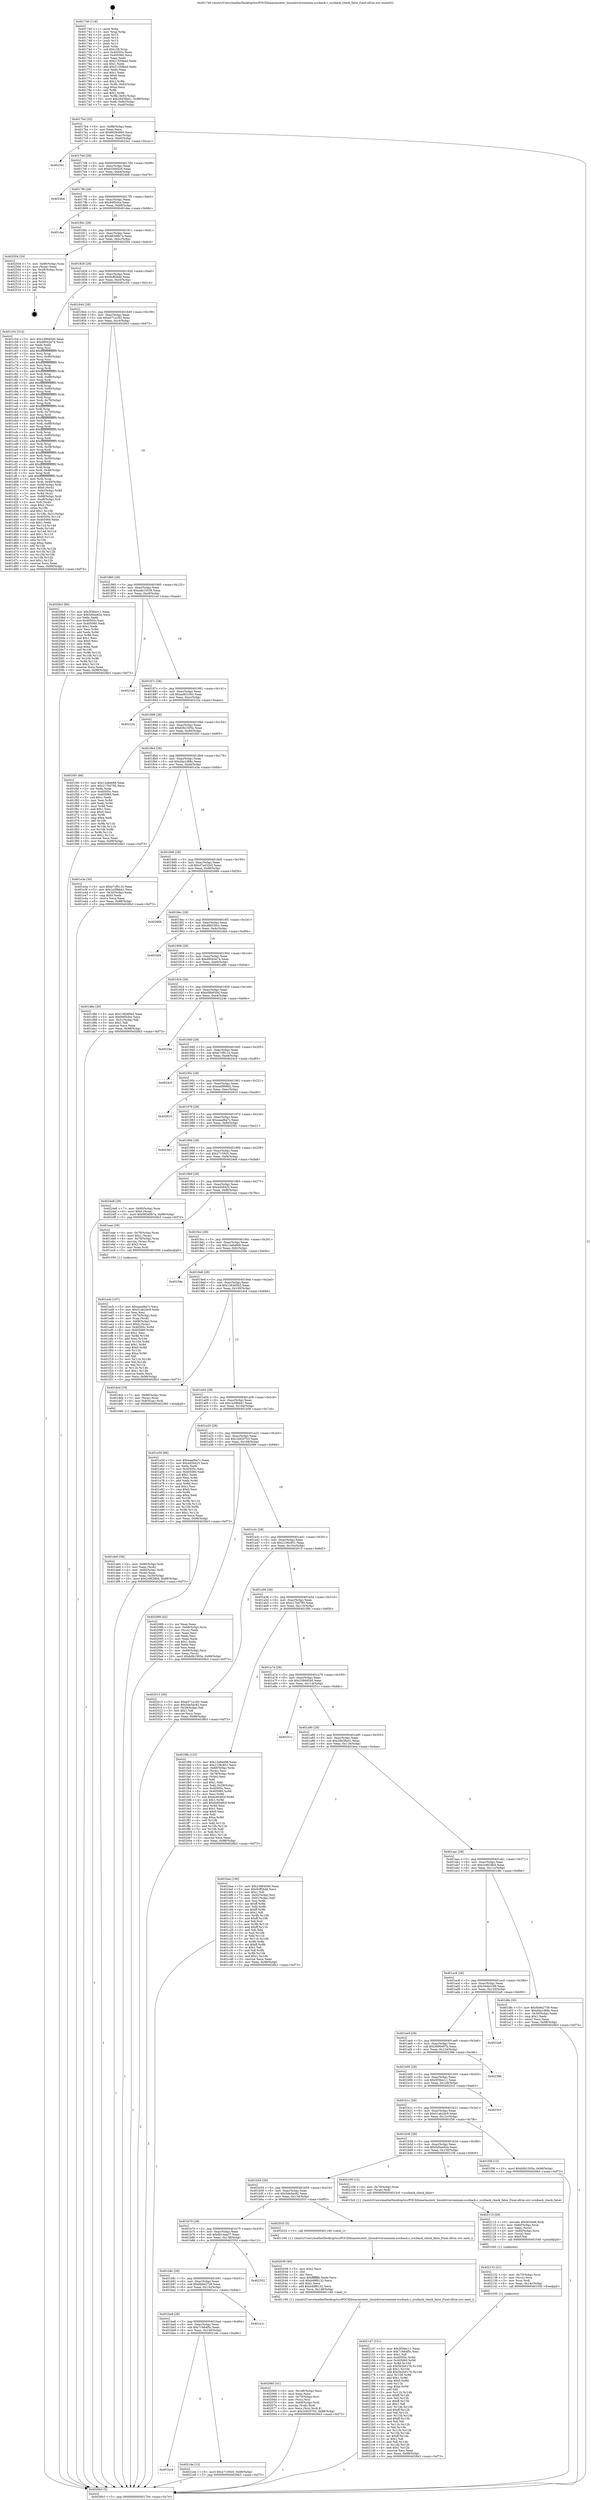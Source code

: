 digraph "0x401740" {
  label = "0x401740 (/mnt/c/Users/mathe/Desktop/tcc/POCII/binaries/extr_linuxdriversxenxen-scsiback.c_scsiback_check_false_Final-ollvm.out::main(0))"
  labelloc = "t"
  node[shape=record]

  Entry [label="",width=0.3,height=0.3,shape=circle,fillcolor=black,style=filled]
  "0x4017b4" [label="{
     0x4017b4 [32]\l
     | [instrs]\l
     &nbsp;&nbsp;0x4017b4 \<+6\>: mov -0x98(%rbp),%eax\l
     &nbsp;&nbsp;0x4017ba \<+2\>: mov %eax,%ecx\l
     &nbsp;&nbsp;0x4017bc \<+6\>: sub $0x86264893,%ecx\l
     &nbsp;&nbsp;0x4017c2 \<+6\>: mov %eax,-0xac(%rbp)\l
     &nbsp;&nbsp;0x4017c8 \<+6\>: mov %ecx,-0xb0(%rbp)\l
     &nbsp;&nbsp;0x4017ce \<+6\>: je 00000000004023e1 \<main+0xca1\>\l
  }"]
  "0x4023e1" [label="{
     0x4023e1\l
  }", style=dashed]
  "0x4017d4" [label="{
     0x4017d4 [28]\l
     | [instrs]\l
     &nbsp;&nbsp;0x4017d4 \<+5\>: jmp 00000000004017d9 \<main+0x99\>\l
     &nbsp;&nbsp;0x4017d9 \<+6\>: mov -0xac(%rbp),%eax\l
     &nbsp;&nbsp;0x4017df \<+5\>: sub $0x91b0d2c6,%eax\l
     &nbsp;&nbsp;0x4017e4 \<+6\>: mov %eax,-0xb4(%rbp)\l
     &nbsp;&nbsp;0x4017ea \<+6\>: je 00000000004024b6 \<main+0xd76\>\l
  }"]
  Exit [label="",width=0.3,height=0.3,shape=circle,fillcolor=black,style=filled,peripheries=2]
  "0x4024b6" [label="{
     0x4024b6\l
  }", style=dashed]
  "0x4017f0" [label="{
     0x4017f0 [28]\l
     | [instrs]\l
     &nbsp;&nbsp;0x4017f0 \<+5\>: jmp 00000000004017f5 \<main+0xb5\>\l
     &nbsp;&nbsp;0x4017f5 \<+6\>: mov -0xac(%rbp),%eax\l
     &nbsp;&nbsp;0x4017fb \<+5\>: sub $0x94f5cfce,%eax\l
     &nbsp;&nbsp;0x401800 \<+6\>: mov %eax,-0xb8(%rbp)\l
     &nbsp;&nbsp;0x401806 \<+6\>: je 0000000000401dac \<main+0x66c\>\l
  }"]
  "0x401bc4" [label="{
     0x401bc4\l
  }", style=dashed]
  "0x401dac" [label="{
     0x401dac\l
  }", style=dashed]
  "0x40180c" [label="{
     0x40180c [28]\l
     | [instrs]\l
     &nbsp;&nbsp;0x40180c \<+5\>: jmp 0000000000401811 \<main+0xd1\>\l
     &nbsp;&nbsp;0x401811 \<+6\>: mov -0xac(%rbp),%eax\l
     &nbsp;&nbsp;0x401817 \<+5\>: sub $0x983d9b7a,%eax\l
     &nbsp;&nbsp;0x40181c \<+6\>: mov %eax,-0xbc(%rbp)\l
     &nbsp;&nbsp;0x401822 \<+6\>: je 0000000000402504 \<main+0xdc4\>\l
  }"]
  "0x4021de" [label="{
     0x4021de [15]\l
     | [instrs]\l
     &nbsp;&nbsp;0x4021de \<+10\>: movl $0x2715920,-0x98(%rbp)\l
     &nbsp;&nbsp;0x4021e8 \<+5\>: jmp 00000000004026b3 \<main+0xf73\>\l
  }"]
  "0x402504" [label="{
     0x402504 [24]\l
     | [instrs]\l
     &nbsp;&nbsp;0x402504 \<+7\>: mov -0x90(%rbp),%rax\l
     &nbsp;&nbsp;0x40250b \<+2\>: mov (%rax),%eax\l
     &nbsp;&nbsp;0x40250d \<+4\>: lea -0x28(%rbp),%rsp\l
     &nbsp;&nbsp;0x402511 \<+1\>: pop %rbx\l
     &nbsp;&nbsp;0x402512 \<+2\>: pop %r12\l
     &nbsp;&nbsp;0x402514 \<+2\>: pop %r13\l
     &nbsp;&nbsp;0x402516 \<+2\>: pop %r14\l
     &nbsp;&nbsp;0x402518 \<+2\>: pop %r15\l
     &nbsp;&nbsp;0x40251a \<+1\>: pop %rbp\l
     &nbsp;&nbsp;0x40251b \<+1\>: ret\l
  }"]
  "0x401828" [label="{
     0x401828 [28]\l
     | [instrs]\l
     &nbsp;&nbsp;0x401828 \<+5\>: jmp 000000000040182d \<main+0xed\>\l
     &nbsp;&nbsp;0x40182d \<+6\>: mov -0xac(%rbp),%eax\l
     &nbsp;&nbsp;0x401833 \<+5\>: sub $0x9cff26dd,%eax\l
     &nbsp;&nbsp;0x401838 \<+6\>: mov %eax,-0xc0(%rbp)\l
     &nbsp;&nbsp;0x40183e \<+6\>: je 0000000000401c54 \<main+0x514\>\l
  }"]
  "0x401ba8" [label="{
     0x401ba8 [28]\l
     | [instrs]\l
     &nbsp;&nbsp;0x401ba8 \<+5\>: jmp 0000000000401bad \<main+0x46d\>\l
     &nbsp;&nbsp;0x401bad \<+6\>: mov -0xac(%rbp),%eax\l
     &nbsp;&nbsp;0x401bb3 \<+5\>: sub $0x71664f5c,%eax\l
     &nbsp;&nbsp;0x401bb8 \<+6\>: mov %eax,-0x140(%rbp)\l
     &nbsp;&nbsp;0x401bbe \<+6\>: je 00000000004021de \<main+0xa9e\>\l
  }"]
  "0x401c54" [label="{
     0x401c54 [314]\l
     | [instrs]\l
     &nbsp;&nbsp;0x401c54 \<+5\>: mov $0x23904540,%eax\l
     &nbsp;&nbsp;0x401c59 \<+5\>: mov $0xd9042e74,%ecx\l
     &nbsp;&nbsp;0x401c5e \<+2\>: xor %edx,%edx\l
     &nbsp;&nbsp;0x401c60 \<+3\>: mov %rsp,%rsi\l
     &nbsp;&nbsp;0x401c63 \<+4\>: add $0xfffffffffffffff0,%rsi\l
     &nbsp;&nbsp;0x401c67 \<+3\>: mov %rsi,%rsp\l
     &nbsp;&nbsp;0x401c6a \<+7\>: mov %rsi,-0x90(%rbp)\l
     &nbsp;&nbsp;0x401c71 \<+3\>: mov %rsp,%rsi\l
     &nbsp;&nbsp;0x401c74 \<+4\>: add $0xfffffffffffffff0,%rsi\l
     &nbsp;&nbsp;0x401c78 \<+3\>: mov %rsi,%rsp\l
     &nbsp;&nbsp;0x401c7b \<+3\>: mov %rsp,%rdi\l
     &nbsp;&nbsp;0x401c7e \<+4\>: add $0xfffffffffffffff0,%rdi\l
     &nbsp;&nbsp;0x401c82 \<+3\>: mov %rdi,%rsp\l
     &nbsp;&nbsp;0x401c85 \<+7\>: mov %rdi,-0x88(%rbp)\l
     &nbsp;&nbsp;0x401c8c \<+3\>: mov %rsp,%rdi\l
     &nbsp;&nbsp;0x401c8f \<+4\>: add $0xfffffffffffffff0,%rdi\l
     &nbsp;&nbsp;0x401c93 \<+3\>: mov %rdi,%rsp\l
     &nbsp;&nbsp;0x401c96 \<+4\>: mov %rdi,-0x80(%rbp)\l
     &nbsp;&nbsp;0x401c9a \<+3\>: mov %rsp,%rdi\l
     &nbsp;&nbsp;0x401c9d \<+4\>: add $0xfffffffffffffff0,%rdi\l
     &nbsp;&nbsp;0x401ca1 \<+3\>: mov %rdi,%rsp\l
     &nbsp;&nbsp;0x401ca4 \<+4\>: mov %rdi,-0x78(%rbp)\l
     &nbsp;&nbsp;0x401ca8 \<+3\>: mov %rsp,%rdi\l
     &nbsp;&nbsp;0x401cab \<+4\>: add $0xfffffffffffffff0,%rdi\l
     &nbsp;&nbsp;0x401caf \<+3\>: mov %rdi,%rsp\l
     &nbsp;&nbsp;0x401cb2 \<+4\>: mov %rdi,-0x70(%rbp)\l
     &nbsp;&nbsp;0x401cb6 \<+3\>: mov %rsp,%rdi\l
     &nbsp;&nbsp;0x401cb9 \<+4\>: add $0xfffffffffffffff0,%rdi\l
     &nbsp;&nbsp;0x401cbd \<+3\>: mov %rdi,%rsp\l
     &nbsp;&nbsp;0x401cc0 \<+4\>: mov %rdi,-0x68(%rbp)\l
     &nbsp;&nbsp;0x401cc4 \<+3\>: mov %rsp,%rdi\l
     &nbsp;&nbsp;0x401cc7 \<+4\>: add $0xfffffffffffffff0,%rdi\l
     &nbsp;&nbsp;0x401ccb \<+3\>: mov %rdi,%rsp\l
     &nbsp;&nbsp;0x401cce \<+4\>: mov %rdi,-0x60(%rbp)\l
     &nbsp;&nbsp;0x401cd2 \<+3\>: mov %rsp,%rdi\l
     &nbsp;&nbsp;0x401cd5 \<+4\>: add $0xfffffffffffffff0,%rdi\l
     &nbsp;&nbsp;0x401cd9 \<+3\>: mov %rdi,%rsp\l
     &nbsp;&nbsp;0x401cdc \<+4\>: mov %rdi,-0x58(%rbp)\l
     &nbsp;&nbsp;0x401ce0 \<+3\>: mov %rsp,%rdi\l
     &nbsp;&nbsp;0x401ce3 \<+4\>: add $0xfffffffffffffff0,%rdi\l
     &nbsp;&nbsp;0x401ce7 \<+3\>: mov %rdi,%rsp\l
     &nbsp;&nbsp;0x401cea \<+4\>: mov %rdi,-0x50(%rbp)\l
     &nbsp;&nbsp;0x401cee \<+3\>: mov %rsp,%rdi\l
     &nbsp;&nbsp;0x401cf1 \<+4\>: add $0xfffffffffffffff0,%rdi\l
     &nbsp;&nbsp;0x401cf5 \<+3\>: mov %rdi,%rsp\l
     &nbsp;&nbsp;0x401cf8 \<+4\>: mov %rdi,-0x48(%rbp)\l
     &nbsp;&nbsp;0x401cfc \<+3\>: mov %rsp,%rdi\l
     &nbsp;&nbsp;0x401cff \<+4\>: add $0xfffffffffffffff0,%rdi\l
     &nbsp;&nbsp;0x401d03 \<+3\>: mov %rdi,%rsp\l
     &nbsp;&nbsp;0x401d06 \<+4\>: mov %rdi,-0x40(%rbp)\l
     &nbsp;&nbsp;0x401d0a \<+7\>: mov -0x90(%rbp),%rdi\l
     &nbsp;&nbsp;0x401d11 \<+6\>: movl $0x0,(%rdi)\l
     &nbsp;&nbsp;0x401d17 \<+7\>: mov -0x9c(%rbp),%r8d\l
     &nbsp;&nbsp;0x401d1e \<+3\>: mov %r8d,(%rsi)\l
     &nbsp;&nbsp;0x401d21 \<+7\>: mov -0x88(%rbp),%rdi\l
     &nbsp;&nbsp;0x401d28 \<+7\>: mov -0xa8(%rbp),%r9\l
     &nbsp;&nbsp;0x401d2f \<+3\>: mov %r9,(%rdi)\l
     &nbsp;&nbsp;0x401d32 \<+3\>: cmpl $0x2,(%rsi)\l
     &nbsp;&nbsp;0x401d35 \<+4\>: setne %r10b\l
     &nbsp;&nbsp;0x401d39 \<+4\>: and $0x1,%r10b\l
     &nbsp;&nbsp;0x401d3d \<+4\>: mov %r10b,-0x31(%rbp)\l
     &nbsp;&nbsp;0x401d41 \<+8\>: mov 0x40505c,%r11d\l
     &nbsp;&nbsp;0x401d49 \<+7\>: mov 0x405060,%ebx\l
     &nbsp;&nbsp;0x401d50 \<+3\>: sub $0x1,%edx\l
     &nbsp;&nbsp;0x401d53 \<+3\>: mov %r11d,%r14d\l
     &nbsp;&nbsp;0x401d56 \<+3\>: add %edx,%r14d\l
     &nbsp;&nbsp;0x401d59 \<+4\>: imul %r14d,%r11d\l
     &nbsp;&nbsp;0x401d5d \<+4\>: and $0x1,%r11d\l
     &nbsp;&nbsp;0x401d61 \<+4\>: cmp $0x0,%r11d\l
     &nbsp;&nbsp;0x401d65 \<+4\>: sete %r10b\l
     &nbsp;&nbsp;0x401d69 \<+3\>: cmp $0xa,%ebx\l
     &nbsp;&nbsp;0x401d6c \<+4\>: setl %r15b\l
     &nbsp;&nbsp;0x401d70 \<+3\>: mov %r10b,%r12b\l
     &nbsp;&nbsp;0x401d73 \<+3\>: and %r15b,%r12b\l
     &nbsp;&nbsp;0x401d76 \<+3\>: xor %r15b,%r10b\l
     &nbsp;&nbsp;0x401d79 \<+3\>: or %r10b,%r12b\l
     &nbsp;&nbsp;0x401d7c \<+4\>: test $0x1,%r12b\l
     &nbsp;&nbsp;0x401d80 \<+3\>: cmovne %ecx,%eax\l
     &nbsp;&nbsp;0x401d83 \<+6\>: mov %eax,-0x98(%rbp)\l
     &nbsp;&nbsp;0x401d89 \<+5\>: jmp 00000000004026b3 \<main+0xf73\>\l
  }"]
  "0x401844" [label="{
     0x401844 [28]\l
     | [instrs]\l
     &nbsp;&nbsp;0x401844 \<+5\>: jmp 0000000000401849 \<main+0x109\>\l
     &nbsp;&nbsp;0x401849 \<+6\>: mov -0xac(%rbp),%eax\l
     &nbsp;&nbsp;0x40184f \<+5\>: sub $0xa571a183,%eax\l
     &nbsp;&nbsp;0x401854 \<+6\>: mov %eax,-0xc4(%rbp)\l
     &nbsp;&nbsp;0x40185a \<+6\>: je 00000000004020b3 \<main+0x973\>\l
  }"]
  "0x401e1c" [label="{
     0x401e1c\l
  }", style=dashed]
  "0x4020b3" [label="{
     0x4020b3 [86]\l
     | [instrs]\l
     &nbsp;&nbsp;0x4020b3 \<+5\>: mov $0x3f36ec11,%eax\l
     &nbsp;&nbsp;0x4020b8 \<+5\>: mov $0x5d5ee62e,%ecx\l
     &nbsp;&nbsp;0x4020bd \<+2\>: xor %edx,%edx\l
     &nbsp;&nbsp;0x4020bf \<+7\>: mov 0x40505c,%esi\l
     &nbsp;&nbsp;0x4020c6 \<+7\>: mov 0x405060,%edi\l
     &nbsp;&nbsp;0x4020cd \<+3\>: sub $0x1,%edx\l
     &nbsp;&nbsp;0x4020d0 \<+3\>: mov %esi,%r8d\l
     &nbsp;&nbsp;0x4020d3 \<+3\>: add %edx,%r8d\l
     &nbsp;&nbsp;0x4020d6 \<+4\>: imul %r8d,%esi\l
     &nbsp;&nbsp;0x4020da \<+3\>: and $0x1,%esi\l
     &nbsp;&nbsp;0x4020dd \<+3\>: cmp $0x0,%esi\l
     &nbsp;&nbsp;0x4020e0 \<+4\>: sete %r9b\l
     &nbsp;&nbsp;0x4020e4 \<+3\>: cmp $0xa,%edi\l
     &nbsp;&nbsp;0x4020e7 \<+4\>: setl %r10b\l
     &nbsp;&nbsp;0x4020eb \<+3\>: mov %r9b,%r11b\l
     &nbsp;&nbsp;0x4020ee \<+3\>: and %r10b,%r11b\l
     &nbsp;&nbsp;0x4020f1 \<+3\>: xor %r10b,%r9b\l
     &nbsp;&nbsp;0x4020f4 \<+3\>: or %r9b,%r11b\l
     &nbsp;&nbsp;0x4020f7 \<+4\>: test $0x1,%r11b\l
     &nbsp;&nbsp;0x4020fb \<+3\>: cmovne %ecx,%eax\l
     &nbsp;&nbsp;0x4020fe \<+6\>: mov %eax,-0x98(%rbp)\l
     &nbsp;&nbsp;0x402104 \<+5\>: jmp 00000000004026b3 \<main+0xf73\>\l
  }"]
  "0x401860" [label="{
     0x401860 [28]\l
     | [instrs]\l
     &nbsp;&nbsp;0x401860 \<+5\>: jmp 0000000000401865 \<main+0x125\>\l
     &nbsp;&nbsp;0x401865 \<+6\>: mov -0xac(%rbp),%eax\l
     &nbsp;&nbsp;0x40186b \<+5\>: sub $0xade15539,%eax\l
     &nbsp;&nbsp;0x401870 \<+6\>: mov %eax,-0xc8(%rbp)\l
     &nbsp;&nbsp;0x401876 \<+6\>: je 00000000004021ed \<main+0xaad\>\l
  }"]
  "0x401b8c" [label="{
     0x401b8c [28]\l
     | [instrs]\l
     &nbsp;&nbsp;0x401b8c \<+5\>: jmp 0000000000401b91 \<main+0x451\>\l
     &nbsp;&nbsp;0x401b91 \<+6\>: mov -0xac(%rbp),%eax\l
     &nbsp;&nbsp;0x401b97 \<+5\>: sub $0x6b9e2739,%eax\l
     &nbsp;&nbsp;0x401b9c \<+6\>: mov %eax,-0x13c(%rbp)\l
     &nbsp;&nbsp;0x401ba2 \<+6\>: je 0000000000401e1c \<main+0x6dc\>\l
  }"]
  "0x4021ed" [label="{
     0x4021ed\l
  }", style=dashed]
  "0x40187c" [label="{
     0x40187c [28]\l
     | [instrs]\l
     &nbsp;&nbsp;0x40187c \<+5\>: jmp 0000000000401881 \<main+0x141\>\l
     &nbsp;&nbsp;0x401881 \<+6\>: mov -0xac(%rbp),%eax\l
     &nbsp;&nbsp;0x401887 \<+5\>: sub $0xae85100c,%eax\l
     &nbsp;&nbsp;0x40188c \<+6\>: mov %eax,-0xcc(%rbp)\l
     &nbsp;&nbsp;0x401892 \<+6\>: je 000000000040222a \<main+0xaea\>\l
  }"]
  "0x402352" [label="{
     0x402352\l
  }", style=dashed]
  "0x40222a" [label="{
     0x40222a\l
  }", style=dashed]
  "0x401898" [label="{
     0x401898 [28]\l
     | [instrs]\l
     &nbsp;&nbsp;0x401898 \<+5\>: jmp 000000000040189d \<main+0x15d\>\l
     &nbsp;&nbsp;0x40189d \<+6\>: mov -0xac(%rbp),%eax\l
     &nbsp;&nbsp;0x4018a3 \<+5\>: sub $0xb0b1505e,%eax\l
     &nbsp;&nbsp;0x4018a8 \<+6\>: mov %eax,-0xd0(%rbp)\l
     &nbsp;&nbsp;0x4018ae \<+6\>: je 0000000000401f45 \<main+0x805\>\l
  }"]
  "0x402147" [label="{
     0x402147 [151]\l
     | [instrs]\l
     &nbsp;&nbsp;0x402147 \<+5\>: mov $0x3f36ec11,%eax\l
     &nbsp;&nbsp;0x40214c \<+5\>: mov $0x71664f5c,%esi\l
     &nbsp;&nbsp;0x402151 \<+2\>: mov $0x1,%dl\l
     &nbsp;&nbsp;0x402153 \<+8\>: mov 0x40505c,%r8d\l
     &nbsp;&nbsp;0x40215b \<+8\>: mov 0x405060,%r9d\l
     &nbsp;&nbsp;0x402163 \<+3\>: mov %r8d,%r10d\l
     &nbsp;&nbsp;0x402166 \<+7\>: sub $0x5b2b0176,%r10d\l
     &nbsp;&nbsp;0x40216d \<+4\>: sub $0x1,%r10d\l
     &nbsp;&nbsp;0x402171 \<+7\>: add $0x5b2b0176,%r10d\l
     &nbsp;&nbsp;0x402178 \<+4\>: imul %r10d,%r8d\l
     &nbsp;&nbsp;0x40217c \<+4\>: and $0x1,%r8d\l
     &nbsp;&nbsp;0x402180 \<+4\>: cmp $0x0,%r8d\l
     &nbsp;&nbsp;0x402184 \<+4\>: sete %r11b\l
     &nbsp;&nbsp;0x402188 \<+4\>: cmp $0xa,%r9d\l
     &nbsp;&nbsp;0x40218c \<+3\>: setl %bl\l
     &nbsp;&nbsp;0x40218f \<+3\>: mov %r11b,%r14b\l
     &nbsp;&nbsp;0x402192 \<+4\>: xor $0xff,%r14b\l
     &nbsp;&nbsp;0x402196 \<+3\>: mov %bl,%r15b\l
     &nbsp;&nbsp;0x402199 \<+4\>: xor $0xff,%r15b\l
     &nbsp;&nbsp;0x40219d \<+3\>: xor $0x1,%dl\l
     &nbsp;&nbsp;0x4021a0 \<+3\>: mov %r14b,%r12b\l
     &nbsp;&nbsp;0x4021a3 \<+4\>: and $0xff,%r12b\l
     &nbsp;&nbsp;0x4021a7 \<+3\>: and %dl,%r11b\l
     &nbsp;&nbsp;0x4021aa \<+3\>: mov %r15b,%r13b\l
     &nbsp;&nbsp;0x4021ad \<+4\>: and $0xff,%r13b\l
     &nbsp;&nbsp;0x4021b1 \<+2\>: and %dl,%bl\l
     &nbsp;&nbsp;0x4021b3 \<+3\>: or %r11b,%r12b\l
     &nbsp;&nbsp;0x4021b6 \<+3\>: or %bl,%r13b\l
     &nbsp;&nbsp;0x4021b9 \<+3\>: xor %r13b,%r12b\l
     &nbsp;&nbsp;0x4021bc \<+3\>: or %r15b,%r14b\l
     &nbsp;&nbsp;0x4021bf \<+4\>: xor $0xff,%r14b\l
     &nbsp;&nbsp;0x4021c3 \<+3\>: or $0x1,%dl\l
     &nbsp;&nbsp;0x4021c6 \<+3\>: and %dl,%r14b\l
     &nbsp;&nbsp;0x4021c9 \<+3\>: or %r14b,%r12b\l
     &nbsp;&nbsp;0x4021cc \<+4\>: test $0x1,%r12b\l
     &nbsp;&nbsp;0x4021d0 \<+3\>: cmovne %esi,%eax\l
     &nbsp;&nbsp;0x4021d3 \<+6\>: mov %eax,-0x98(%rbp)\l
     &nbsp;&nbsp;0x4021d9 \<+5\>: jmp 00000000004026b3 \<main+0xf73\>\l
  }"]
  "0x401f45" [label="{
     0x401f45 [86]\l
     | [instrs]\l
     &nbsp;&nbsp;0x401f45 \<+5\>: mov $0x12a8a668,%eax\l
     &nbsp;&nbsp;0x401f4a \<+5\>: mov $0x217b0795,%ecx\l
     &nbsp;&nbsp;0x401f4f \<+2\>: xor %edx,%edx\l
     &nbsp;&nbsp;0x401f51 \<+7\>: mov 0x40505c,%esi\l
     &nbsp;&nbsp;0x401f58 \<+7\>: mov 0x405060,%edi\l
     &nbsp;&nbsp;0x401f5f \<+3\>: sub $0x1,%edx\l
     &nbsp;&nbsp;0x401f62 \<+3\>: mov %esi,%r8d\l
     &nbsp;&nbsp;0x401f65 \<+3\>: add %edx,%r8d\l
     &nbsp;&nbsp;0x401f68 \<+4\>: imul %r8d,%esi\l
     &nbsp;&nbsp;0x401f6c \<+3\>: and $0x1,%esi\l
     &nbsp;&nbsp;0x401f6f \<+3\>: cmp $0x0,%esi\l
     &nbsp;&nbsp;0x401f72 \<+4\>: sete %r9b\l
     &nbsp;&nbsp;0x401f76 \<+3\>: cmp $0xa,%edi\l
     &nbsp;&nbsp;0x401f79 \<+4\>: setl %r10b\l
     &nbsp;&nbsp;0x401f7d \<+3\>: mov %r9b,%r11b\l
     &nbsp;&nbsp;0x401f80 \<+3\>: and %r10b,%r11b\l
     &nbsp;&nbsp;0x401f83 \<+3\>: xor %r10b,%r9b\l
     &nbsp;&nbsp;0x401f86 \<+3\>: or %r9b,%r11b\l
     &nbsp;&nbsp;0x401f89 \<+4\>: test $0x1,%r11b\l
     &nbsp;&nbsp;0x401f8d \<+3\>: cmovne %ecx,%eax\l
     &nbsp;&nbsp;0x401f90 \<+6\>: mov %eax,-0x98(%rbp)\l
     &nbsp;&nbsp;0x401f96 \<+5\>: jmp 00000000004026b3 \<main+0xf73\>\l
  }"]
  "0x4018b4" [label="{
     0x4018b4 [28]\l
     | [instrs]\l
     &nbsp;&nbsp;0x4018b4 \<+5\>: jmp 00000000004018b9 \<main+0x179\>\l
     &nbsp;&nbsp;0x4018b9 \<+6\>: mov -0xac(%rbp),%eax\l
     &nbsp;&nbsp;0x4018bf \<+5\>: sub $0xd4a1d68c,%eax\l
     &nbsp;&nbsp;0x4018c4 \<+6\>: mov %eax,-0xd4(%rbp)\l
     &nbsp;&nbsp;0x4018ca \<+6\>: je 0000000000401e3a \<main+0x6fa\>\l
  }"]
  "0x402132" [label="{
     0x402132 [21]\l
     | [instrs]\l
     &nbsp;&nbsp;0x402132 \<+4\>: mov -0x70(%rbp),%rcx\l
     &nbsp;&nbsp;0x402136 \<+3\>: mov (%rcx),%rcx\l
     &nbsp;&nbsp;0x402139 \<+3\>: mov %rcx,%rdi\l
     &nbsp;&nbsp;0x40213c \<+6\>: mov %eax,-0x14c(%rbp)\l
     &nbsp;&nbsp;0x402142 \<+5\>: call 0000000000401030 \<free@plt\>\l
     | [calls]\l
     &nbsp;&nbsp;0x401030 \{1\} (unknown)\l
  }"]
  "0x401e3a" [label="{
     0x401e3a [30]\l
     | [instrs]\l
     &nbsp;&nbsp;0x401e3a \<+5\>: mov $0xe7cf911b,%eax\l
     &nbsp;&nbsp;0x401e3f \<+5\>: mov $0x1a39bb41,%ecx\l
     &nbsp;&nbsp;0x401e44 \<+3\>: mov -0x30(%rbp),%edx\l
     &nbsp;&nbsp;0x401e47 \<+3\>: cmp $0x0,%edx\l
     &nbsp;&nbsp;0x401e4a \<+3\>: cmove %ecx,%eax\l
     &nbsp;&nbsp;0x401e4d \<+6\>: mov %eax,-0x98(%rbp)\l
     &nbsp;&nbsp;0x401e53 \<+5\>: jmp 00000000004026b3 \<main+0xf73\>\l
  }"]
  "0x4018d0" [label="{
     0x4018d0 [28]\l
     | [instrs]\l
     &nbsp;&nbsp;0x4018d0 \<+5\>: jmp 00000000004018d5 \<main+0x195\>\l
     &nbsp;&nbsp;0x4018d5 \<+6\>: mov -0xac(%rbp),%eax\l
     &nbsp;&nbsp;0x4018db \<+5\>: sub $0xd7a432b5,%eax\l
     &nbsp;&nbsp;0x4018e0 \<+6\>: mov %eax,-0xd8(%rbp)\l
     &nbsp;&nbsp;0x4018e6 \<+6\>: je 000000000040266b \<main+0xf2b\>\l
  }"]
  "0x402115" [label="{
     0x402115 [29]\l
     | [instrs]\l
     &nbsp;&nbsp;0x402115 \<+10\>: movabs $0x4030d6,%rdi\l
     &nbsp;&nbsp;0x40211f \<+4\>: mov -0x60(%rbp),%rcx\l
     &nbsp;&nbsp;0x402123 \<+2\>: mov %eax,(%rcx)\l
     &nbsp;&nbsp;0x402125 \<+4\>: mov -0x60(%rbp),%rcx\l
     &nbsp;&nbsp;0x402129 \<+2\>: mov (%rcx),%esi\l
     &nbsp;&nbsp;0x40212b \<+2\>: mov $0x0,%al\l
     &nbsp;&nbsp;0x40212d \<+5\>: call 0000000000401040 \<printf@plt\>\l
     | [calls]\l
     &nbsp;&nbsp;0x401040 \{1\} (unknown)\l
  }"]
  "0x40266b" [label="{
     0x40266b\l
  }", style=dashed]
  "0x4018ec" [label="{
     0x4018ec [28]\l
     | [instrs]\l
     &nbsp;&nbsp;0x4018ec \<+5\>: jmp 00000000004018f1 \<main+0x1b1\>\l
     &nbsp;&nbsp;0x4018f1 \<+6\>: mov -0xac(%rbp),%eax\l
     &nbsp;&nbsp;0x4018f7 \<+5\>: sub $0xd89330cc,%eax\l
     &nbsp;&nbsp;0x4018fc \<+6\>: mov %eax,-0xdc(%rbp)\l
     &nbsp;&nbsp;0x401902 \<+6\>: je 00000000004024d4 \<main+0xd94\>\l
  }"]
  "0x402060" [label="{
     0x402060 [41]\l
     | [instrs]\l
     &nbsp;&nbsp;0x402060 \<+6\>: mov -0x148(%rbp),%ecx\l
     &nbsp;&nbsp;0x402066 \<+3\>: imul %eax,%ecx\l
     &nbsp;&nbsp;0x402069 \<+4\>: mov -0x70(%rbp),%rsi\l
     &nbsp;&nbsp;0x40206d \<+3\>: mov (%rsi),%rsi\l
     &nbsp;&nbsp;0x402070 \<+4\>: mov -0x68(%rbp),%rdi\l
     &nbsp;&nbsp;0x402074 \<+3\>: movslq (%rdi),%rdi\l
     &nbsp;&nbsp;0x402077 \<+3\>: mov %ecx,(%rsi,%rdi,4)\l
     &nbsp;&nbsp;0x40207a \<+10\>: movl $0x1b920703,-0x98(%rbp)\l
     &nbsp;&nbsp;0x402084 \<+5\>: jmp 00000000004026b3 \<main+0xf73\>\l
  }"]
  "0x4024d4" [label="{
     0x4024d4\l
  }", style=dashed]
  "0x401908" [label="{
     0x401908 [28]\l
     | [instrs]\l
     &nbsp;&nbsp;0x401908 \<+5\>: jmp 000000000040190d \<main+0x1cd\>\l
     &nbsp;&nbsp;0x40190d \<+6\>: mov -0xac(%rbp),%eax\l
     &nbsp;&nbsp;0x401913 \<+5\>: sub $0xd9042e74,%eax\l
     &nbsp;&nbsp;0x401918 \<+6\>: mov %eax,-0xe0(%rbp)\l
     &nbsp;&nbsp;0x40191e \<+6\>: je 0000000000401d8e \<main+0x64e\>\l
  }"]
  "0x402038" [label="{
     0x402038 [40]\l
     | [instrs]\l
     &nbsp;&nbsp;0x402038 \<+5\>: mov $0x2,%ecx\l
     &nbsp;&nbsp;0x40203d \<+1\>: cltd\l
     &nbsp;&nbsp;0x40203e \<+2\>: idiv %ecx\l
     &nbsp;&nbsp;0x402040 \<+6\>: imul $0xfffffffe,%edx,%ecx\l
     &nbsp;&nbsp;0x402046 \<+6\>: sub $0xb49f6132,%ecx\l
     &nbsp;&nbsp;0x40204c \<+3\>: add $0x1,%ecx\l
     &nbsp;&nbsp;0x40204f \<+6\>: add $0xb49f6132,%ecx\l
     &nbsp;&nbsp;0x402055 \<+6\>: mov %ecx,-0x148(%rbp)\l
     &nbsp;&nbsp;0x40205b \<+5\>: call 0000000000401160 \<next_i\>\l
     | [calls]\l
     &nbsp;&nbsp;0x401160 \{1\} (/mnt/c/Users/mathe/Desktop/tcc/POCII/binaries/extr_linuxdriversxenxen-scsiback.c_scsiback_check_false_Final-ollvm.out::next_i)\l
  }"]
  "0x401d8e" [label="{
     0x401d8e [30]\l
     | [instrs]\l
     &nbsp;&nbsp;0x401d8e \<+5\>: mov $0x1363d5b5,%eax\l
     &nbsp;&nbsp;0x401d93 \<+5\>: mov $0x94f5cfce,%ecx\l
     &nbsp;&nbsp;0x401d98 \<+3\>: mov -0x31(%rbp),%dl\l
     &nbsp;&nbsp;0x401d9b \<+3\>: test $0x1,%dl\l
     &nbsp;&nbsp;0x401d9e \<+3\>: cmovne %ecx,%eax\l
     &nbsp;&nbsp;0x401da1 \<+6\>: mov %eax,-0x98(%rbp)\l
     &nbsp;&nbsp;0x401da7 \<+5\>: jmp 00000000004026b3 \<main+0xf73\>\l
  }"]
  "0x401924" [label="{
     0x401924 [28]\l
     | [instrs]\l
     &nbsp;&nbsp;0x401924 \<+5\>: jmp 0000000000401929 \<main+0x1e9\>\l
     &nbsp;&nbsp;0x401929 \<+6\>: mov -0xac(%rbp),%eax\l
     &nbsp;&nbsp;0x40192f \<+5\>: sub $0xe58b630d,%eax\l
     &nbsp;&nbsp;0x401934 \<+6\>: mov %eax,-0xe4(%rbp)\l
     &nbsp;&nbsp;0x40193a \<+6\>: je 000000000040224e \<main+0xb0e\>\l
  }"]
  "0x401b70" [label="{
     0x401b70 [28]\l
     | [instrs]\l
     &nbsp;&nbsp;0x401b70 \<+5\>: jmp 0000000000401b75 \<main+0x435\>\l
     &nbsp;&nbsp;0x401b75 \<+6\>: mov -0xac(%rbp),%eax\l
     &nbsp;&nbsp;0x401b7b \<+5\>: sub $0x6b14aa37,%eax\l
     &nbsp;&nbsp;0x401b80 \<+6\>: mov %eax,-0x138(%rbp)\l
     &nbsp;&nbsp;0x401b86 \<+6\>: je 0000000000402352 \<main+0xc12\>\l
  }"]
  "0x40224e" [label="{
     0x40224e\l
  }", style=dashed]
  "0x401940" [label="{
     0x401940 [28]\l
     | [instrs]\l
     &nbsp;&nbsp;0x401940 \<+5\>: jmp 0000000000401945 \<main+0x205\>\l
     &nbsp;&nbsp;0x401945 \<+6\>: mov -0xac(%rbp),%eax\l
     &nbsp;&nbsp;0x40194b \<+5\>: sub $0xe7cf911b,%eax\l
     &nbsp;&nbsp;0x401950 \<+6\>: mov %eax,-0xe8(%rbp)\l
     &nbsp;&nbsp;0x401956 \<+6\>: je 00000000004024c5 \<main+0xd85\>\l
  }"]
  "0x402033" [label="{
     0x402033 [5]\l
     | [instrs]\l
     &nbsp;&nbsp;0x402033 \<+5\>: call 0000000000401160 \<next_i\>\l
     | [calls]\l
     &nbsp;&nbsp;0x401160 \{1\} (/mnt/c/Users/mathe/Desktop/tcc/POCII/binaries/extr_linuxdriversxenxen-scsiback.c_scsiback_check_false_Final-ollvm.out::next_i)\l
  }"]
  "0x4024c5" [label="{
     0x4024c5\l
  }", style=dashed]
  "0x40195c" [label="{
     0x40195c [28]\l
     | [instrs]\l
     &nbsp;&nbsp;0x40195c \<+5\>: jmp 0000000000401961 \<main+0x221\>\l
     &nbsp;&nbsp;0x401961 \<+6\>: mov -0xac(%rbp),%eax\l
     &nbsp;&nbsp;0x401967 \<+5\>: sub $0xea0999d2,%eax\l
     &nbsp;&nbsp;0x40196c \<+6\>: mov %eax,-0xec(%rbp)\l
     &nbsp;&nbsp;0x401972 \<+6\>: je 0000000000402610 \<main+0xed0\>\l
  }"]
  "0x401b54" [label="{
     0x401b54 [28]\l
     | [instrs]\l
     &nbsp;&nbsp;0x401b54 \<+5\>: jmp 0000000000401b59 \<main+0x419\>\l
     &nbsp;&nbsp;0x401b59 \<+6\>: mov -0xac(%rbp),%eax\l
     &nbsp;&nbsp;0x401b5f \<+5\>: sub $0x5de5ac82,%eax\l
     &nbsp;&nbsp;0x401b64 \<+6\>: mov %eax,-0x134(%rbp)\l
     &nbsp;&nbsp;0x401b6a \<+6\>: je 0000000000402033 \<main+0x8f3\>\l
  }"]
  "0x402610" [label="{
     0x402610\l
  }", style=dashed]
  "0x401978" [label="{
     0x401978 [28]\l
     | [instrs]\l
     &nbsp;&nbsp;0x401978 \<+5\>: jmp 000000000040197d \<main+0x23d\>\l
     &nbsp;&nbsp;0x40197d \<+6\>: mov -0xac(%rbp),%eax\l
     &nbsp;&nbsp;0x401983 \<+5\>: sub $0xeaad6a7c,%eax\l
     &nbsp;&nbsp;0x401988 \<+6\>: mov %eax,-0xf0(%rbp)\l
     &nbsp;&nbsp;0x40198e \<+6\>: je 0000000000402561 \<main+0xe21\>\l
  }"]
  "0x402109" [label="{
     0x402109 [12]\l
     | [instrs]\l
     &nbsp;&nbsp;0x402109 \<+4\>: mov -0x70(%rbp),%rax\l
     &nbsp;&nbsp;0x40210d \<+3\>: mov (%rax),%rdi\l
     &nbsp;&nbsp;0x402110 \<+5\>: call 00000000004015c0 \<scsiback_check_false\>\l
     | [calls]\l
     &nbsp;&nbsp;0x4015c0 \{1\} (/mnt/c/Users/mathe/Desktop/tcc/POCII/binaries/extr_linuxdriversxenxen-scsiback.c_scsiback_check_false_Final-ollvm.out::scsiback_check_false)\l
  }"]
  "0x402561" [label="{
     0x402561\l
  }", style=dashed]
  "0x401994" [label="{
     0x401994 [28]\l
     | [instrs]\l
     &nbsp;&nbsp;0x401994 \<+5\>: jmp 0000000000401999 \<main+0x259\>\l
     &nbsp;&nbsp;0x401999 \<+6\>: mov -0xac(%rbp),%eax\l
     &nbsp;&nbsp;0x40199f \<+5\>: sub $0x2715920,%eax\l
     &nbsp;&nbsp;0x4019a4 \<+6\>: mov %eax,-0xf4(%rbp)\l
     &nbsp;&nbsp;0x4019aa \<+6\>: je 00000000004024e8 \<main+0xda8\>\l
  }"]
  "0x401b38" [label="{
     0x401b38 [28]\l
     | [instrs]\l
     &nbsp;&nbsp;0x401b38 \<+5\>: jmp 0000000000401b3d \<main+0x3fd\>\l
     &nbsp;&nbsp;0x401b3d \<+6\>: mov -0xac(%rbp),%eax\l
     &nbsp;&nbsp;0x401b43 \<+5\>: sub $0x5d5ee62e,%eax\l
     &nbsp;&nbsp;0x401b48 \<+6\>: mov %eax,-0x130(%rbp)\l
     &nbsp;&nbsp;0x401b4e \<+6\>: je 0000000000402109 \<main+0x9c9\>\l
  }"]
  "0x4024e8" [label="{
     0x4024e8 [28]\l
     | [instrs]\l
     &nbsp;&nbsp;0x4024e8 \<+7\>: mov -0x90(%rbp),%rax\l
     &nbsp;&nbsp;0x4024ef \<+6\>: movl $0x0,(%rax)\l
     &nbsp;&nbsp;0x4024f5 \<+10\>: movl $0x983d9b7a,-0x98(%rbp)\l
     &nbsp;&nbsp;0x4024ff \<+5\>: jmp 00000000004026b3 \<main+0xf73\>\l
  }"]
  "0x4019b0" [label="{
     0x4019b0 [28]\l
     | [instrs]\l
     &nbsp;&nbsp;0x4019b0 \<+5\>: jmp 00000000004019b5 \<main+0x275\>\l
     &nbsp;&nbsp;0x4019b5 \<+6\>: mov -0xac(%rbp),%eax\l
     &nbsp;&nbsp;0x4019bb \<+5\>: sub $0x4d26425,%eax\l
     &nbsp;&nbsp;0x4019c0 \<+6\>: mov %eax,-0xf8(%rbp)\l
     &nbsp;&nbsp;0x4019c6 \<+6\>: je 0000000000401eae \<main+0x76e\>\l
  }"]
  "0x401f36" [label="{
     0x401f36 [15]\l
     | [instrs]\l
     &nbsp;&nbsp;0x401f36 \<+10\>: movl $0xb0b1505e,-0x98(%rbp)\l
     &nbsp;&nbsp;0x401f40 \<+5\>: jmp 00000000004026b3 \<main+0xf73\>\l
  }"]
  "0x401eae" [label="{
     0x401eae [29]\l
     | [instrs]\l
     &nbsp;&nbsp;0x401eae \<+4\>: mov -0x78(%rbp),%rax\l
     &nbsp;&nbsp;0x401eb2 \<+6\>: movl $0x1,(%rax)\l
     &nbsp;&nbsp;0x401eb8 \<+4\>: mov -0x78(%rbp),%rax\l
     &nbsp;&nbsp;0x401ebc \<+3\>: movslq (%rax),%rax\l
     &nbsp;&nbsp;0x401ebf \<+4\>: shl $0x2,%rax\l
     &nbsp;&nbsp;0x401ec3 \<+3\>: mov %rax,%rdi\l
     &nbsp;&nbsp;0x401ec6 \<+5\>: call 0000000000401050 \<malloc@plt\>\l
     | [calls]\l
     &nbsp;&nbsp;0x401050 \{1\} (unknown)\l
  }"]
  "0x4019cc" [label="{
     0x4019cc [28]\l
     | [instrs]\l
     &nbsp;&nbsp;0x4019cc \<+5\>: jmp 00000000004019d1 \<main+0x291\>\l
     &nbsp;&nbsp;0x4019d1 \<+6\>: mov -0xac(%rbp),%eax\l
     &nbsp;&nbsp;0x4019d7 \<+5\>: sub $0x12a8a668,%eax\l
     &nbsp;&nbsp;0x4019dc \<+6\>: mov %eax,-0xfc(%rbp)\l
     &nbsp;&nbsp;0x4019e2 \<+6\>: je 000000000040259e \<main+0xe5e\>\l
  }"]
  "0x401b1c" [label="{
     0x401b1c [28]\l
     | [instrs]\l
     &nbsp;&nbsp;0x401b1c \<+5\>: jmp 0000000000401b21 \<main+0x3e1\>\l
     &nbsp;&nbsp;0x401b21 \<+6\>: mov -0xac(%rbp),%eax\l
     &nbsp;&nbsp;0x401b27 \<+5\>: sub $0x51ab2dc9,%eax\l
     &nbsp;&nbsp;0x401b2c \<+6\>: mov %eax,-0x12c(%rbp)\l
     &nbsp;&nbsp;0x401b32 \<+6\>: je 0000000000401f36 \<main+0x7f6\>\l
  }"]
  "0x40259e" [label="{
     0x40259e\l
  }", style=dashed]
  "0x4019e8" [label="{
     0x4019e8 [28]\l
     | [instrs]\l
     &nbsp;&nbsp;0x4019e8 \<+5\>: jmp 00000000004019ed \<main+0x2ad\>\l
     &nbsp;&nbsp;0x4019ed \<+6\>: mov -0xac(%rbp),%eax\l
     &nbsp;&nbsp;0x4019f3 \<+5\>: sub $0x1363d5b5,%eax\l
     &nbsp;&nbsp;0x4019f8 \<+6\>: mov %eax,-0x100(%rbp)\l
     &nbsp;&nbsp;0x4019fe \<+6\>: je 0000000000401dcd \<main+0x68d\>\l
  }"]
  "0x4025c3" [label="{
     0x4025c3\l
  }", style=dashed]
  "0x401dcd" [label="{
     0x401dcd [19]\l
     | [instrs]\l
     &nbsp;&nbsp;0x401dcd \<+7\>: mov -0x88(%rbp),%rax\l
     &nbsp;&nbsp;0x401dd4 \<+3\>: mov (%rax),%rax\l
     &nbsp;&nbsp;0x401dd7 \<+4\>: mov 0x8(%rax),%rdi\l
     &nbsp;&nbsp;0x401ddb \<+5\>: call 0000000000401060 \<atoi@plt\>\l
     | [calls]\l
     &nbsp;&nbsp;0x401060 \{1\} (unknown)\l
  }"]
  "0x401a04" [label="{
     0x401a04 [28]\l
     | [instrs]\l
     &nbsp;&nbsp;0x401a04 \<+5\>: jmp 0000000000401a09 \<main+0x2c9\>\l
     &nbsp;&nbsp;0x401a09 \<+6\>: mov -0xac(%rbp),%eax\l
     &nbsp;&nbsp;0x401a0f \<+5\>: sub $0x1a39bb41,%eax\l
     &nbsp;&nbsp;0x401a14 \<+6\>: mov %eax,-0x104(%rbp)\l
     &nbsp;&nbsp;0x401a1a \<+6\>: je 0000000000401e58 \<main+0x718\>\l
  }"]
  "0x401b00" [label="{
     0x401b00 [28]\l
     | [instrs]\l
     &nbsp;&nbsp;0x401b00 \<+5\>: jmp 0000000000401b05 \<main+0x3c5\>\l
     &nbsp;&nbsp;0x401b05 \<+6\>: mov -0xac(%rbp),%eax\l
     &nbsp;&nbsp;0x401b0b \<+5\>: sub $0x3f36ec11,%eax\l
     &nbsp;&nbsp;0x401b10 \<+6\>: mov %eax,-0x128(%rbp)\l
     &nbsp;&nbsp;0x401b16 \<+6\>: je 00000000004025c3 \<main+0xe83\>\l
  }"]
  "0x401e58" [label="{
     0x401e58 [86]\l
     | [instrs]\l
     &nbsp;&nbsp;0x401e58 \<+5\>: mov $0xeaad6a7c,%eax\l
     &nbsp;&nbsp;0x401e5d \<+5\>: mov $0x4d26425,%ecx\l
     &nbsp;&nbsp;0x401e62 \<+2\>: xor %edx,%edx\l
     &nbsp;&nbsp;0x401e64 \<+7\>: mov 0x40505c,%esi\l
     &nbsp;&nbsp;0x401e6b \<+7\>: mov 0x405060,%edi\l
     &nbsp;&nbsp;0x401e72 \<+3\>: sub $0x1,%edx\l
     &nbsp;&nbsp;0x401e75 \<+3\>: mov %esi,%r8d\l
     &nbsp;&nbsp;0x401e78 \<+3\>: add %edx,%r8d\l
     &nbsp;&nbsp;0x401e7b \<+4\>: imul %r8d,%esi\l
     &nbsp;&nbsp;0x401e7f \<+3\>: and $0x1,%esi\l
     &nbsp;&nbsp;0x401e82 \<+3\>: cmp $0x0,%esi\l
     &nbsp;&nbsp;0x401e85 \<+4\>: sete %r9b\l
     &nbsp;&nbsp;0x401e89 \<+3\>: cmp $0xa,%edi\l
     &nbsp;&nbsp;0x401e8c \<+4\>: setl %r10b\l
     &nbsp;&nbsp;0x401e90 \<+3\>: mov %r9b,%r11b\l
     &nbsp;&nbsp;0x401e93 \<+3\>: and %r10b,%r11b\l
     &nbsp;&nbsp;0x401e96 \<+3\>: xor %r10b,%r9b\l
     &nbsp;&nbsp;0x401e99 \<+3\>: or %r9b,%r11b\l
     &nbsp;&nbsp;0x401e9c \<+4\>: test $0x1,%r11b\l
     &nbsp;&nbsp;0x401ea0 \<+3\>: cmovne %ecx,%eax\l
     &nbsp;&nbsp;0x401ea3 \<+6\>: mov %eax,-0x98(%rbp)\l
     &nbsp;&nbsp;0x401ea9 \<+5\>: jmp 00000000004026b3 \<main+0xf73\>\l
  }"]
  "0x401a20" [label="{
     0x401a20 [28]\l
     | [instrs]\l
     &nbsp;&nbsp;0x401a20 \<+5\>: jmp 0000000000401a25 \<main+0x2e5\>\l
     &nbsp;&nbsp;0x401a25 \<+6\>: mov -0xac(%rbp),%eax\l
     &nbsp;&nbsp;0x401a2b \<+5\>: sub $0x1b920703,%eax\l
     &nbsp;&nbsp;0x401a30 \<+6\>: mov %eax,-0x108(%rbp)\l
     &nbsp;&nbsp;0x401a36 \<+6\>: je 0000000000402089 \<main+0x949\>\l
  }"]
  "0x40238b" [label="{
     0x40238b\l
  }", style=dashed]
  "0x402089" [label="{
     0x402089 [42]\l
     | [instrs]\l
     &nbsp;&nbsp;0x402089 \<+2\>: xor %eax,%eax\l
     &nbsp;&nbsp;0x40208b \<+4\>: mov -0x68(%rbp),%rcx\l
     &nbsp;&nbsp;0x40208f \<+2\>: mov (%rcx),%edx\l
     &nbsp;&nbsp;0x402091 \<+2\>: mov %eax,%esi\l
     &nbsp;&nbsp;0x402093 \<+2\>: sub %edx,%esi\l
     &nbsp;&nbsp;0x402095 \<+2\>: mov %eax,%edx\l
     &nbsp;&nbsp;0x402097 \<+3\>: sub $0x1,%edx\l
     &nbsp;&nbsp;0x40209a \<+2\>: add %edx,%esi\l
     &nbsp;&nbsp;0x40209c \<+2\>: sub %esi,%eax\l
     &nbsp;&nbsp;0x40209e \<+4\>: mov -0x68(%rbp),%rcx\l
     &nbsp;&nbsp;0x4020a2 \<+2\>: mov %eax,(%rcx)\l
     &nbsp;&nbsp;0x4020a4 \<+10\>: movl $0xb0b1505e,-0x98(%rbp)\l
     &nbsp;&nbsp;0x4020ae \<+5\>: jmp 00000000004026b3 \<main+0xf73\>\l
  }"]
  "0x401a3c" [label="{
     0x401a3c [28]\l
     | [instrs]\l
     &nbsp;&nbsp;0x401a3c \<+5\>: jmp 0000000000401a41 \<main+0x301\>\l
     &nbsp;&nbsp;0x401a41 \<+6\>: mov -0xac(%rbp),%eax\l
     &nbsp;&nbsp;0x401a47 \<+5\>: sub $0x2106c851,%eax\l
     &nbsp;&nbsp;0x401a4c \<+6\>: mov %eax,-0x10c(%rbp)\l
     &nbsp;&nbsp;0x401a52 \<+6\>: je 0000000000402015 \<main+0x8d5\>\l
  }"]
  "0x401ae4" [label="{
     0x401ae4 [28]\l
     | [instrs]\l
     &nbsp;&nbsp;0x401ae4 \<+5\>: jmp 0000000000401ae9 \<main+0x3a9\>\l
     &nbsp;&nbsp;0x401ae9 \<+6\>: mov -0xac(%rbp),%eax\l
     &nbsp;&nbsp;0x401aef \<+5\>: sub $0x3896497b,%eax\l
     &nbsp;&nbsp;0x401af4 \<+6\>: mov %eax,-0x124(%rbp)\l
     &nbsp;&nbsp;0x401afa \<+6\>: je 000000000040238b \<main+0xc4b\>\l
  }"]
  "0x402015" [label="{
     0x402015 [30]\l
     | [instrs]\l
     &nbsp;&nbsp;0x402015 \<+5\>: mov $0xa571a183,%eax\l
     &nbsp;&nbsp;0x40201a \<+5\>: mov $0x5de5ac82,%ecx\l
     &nbsp;&nbsp;0x40201f \<+3\>: mov -0x29(%rbp),%dl\l
     &nbsp;&nbsp;0x402022 \<+3\>: test $0x1,%dl\l
     &nbsp;&nbsp;0x402025 \<+3\>: cmovne %ecx,%eax\l
     &nbsp;&nbsp;0x402028 \<+6\>: mov %eax,-0x98(%rbp)\l
     &nbsp;&nbsp;0x40202e \<+5\>: jmp 00000000004026b3 \<main+0xf73\>\l
  }"]
  "0x401a58" [label="{
     0x401a58 [28]\l
     | [instrs]\l
     &nbsp;&nbsp;0x401a58 \<+5\>: jmp 0000000000401a5d \<main+0x31d\>\l
     &nbsp;&nbsp;0x401a5d \<+6\>: mov -0xac(%rbp),%eax\l
     &nbsp;&nbsp;0x401a63 \<+5\>: sub $0x217b0795,%eax\l
     &nbsp;&nbsp;0x401a68 \<+6\>: mov %eax,-0x110(%rbp)\l
     &nbsp;&nbsp;0x401a6e \<+6\>: je 0000000000401f9b \<main+0x85b\>\l
  }"]
  "0x4022a9" [label="{
     0x4022a9\l
  }", style=dashed]
  "0x401f9b" [label="{
     0x401f9b [122]\l
     | [instrs]\l
     &nbsp;&nbsp;0x401f9b \<+5\>: mov $0x12a8a668,%eax\l
     &nbsp;&nbsp;0x401fa0 \<+5\>: mov $0x2106c851,%ecx\l
     &nbsp;&nbsp;0x401fa5 \<+4\>: mov -0x68(%rbp),%rdx\l
     &nbsp;&nbsp;0x401fa9 \<+2\>: mov (%rdx),%esi\l
     &nbsp;&nbsp;0x401fab \<+4\>: mov -0x78(%rbp),%rdx\l
     &nbsp;&nbsp;0x401faf \<+2\>: cmp (%rdx),%esi\l
     &nbsp;&nbsp;0x401fb1 \<+4\>: setl %dil\l
     &nbsp;&nbsp;0x401fb5 \<+4\>: and $0x1,%dil\l
     &nbsp;&nbsp;0x401fb9 \<+4\>: mov %dil,-0x29(%rbp)\l
     &nbsp;&nbsp;0x401fbd \<+7\>: mov 0x40505c,%esi\l
     &nbsp;&nbsp;0x401fc4 \<+8\>: mov 0x405060,%r8d\l
     &nbsp;&nbsp;0x401fcc \<+3\>: mov %esi,%r9d\l
     &nbsp;&nbsp;0x401fcf \<+7\>: sub $0x6c60d92f,%r9d\l
     &nbsp;&nbsp;0x401fd6 \<+4\>: sub $0x1,%r9d\l
     &nbsp;&nbsp;0x401fda \<+7\>: add $0x6c60d92f,%r9d\l
     &nbsp;&nbsp;0x401fe1 \<+4\>: imul %r9d,%esi\l
     &nbsp;&nbsp;0x401fe5 \<+3\>: and $0x1,%esi\l
     &nbsp;&nbsp;0x401fe8 \<+3\>: cmp $0x0,%esi\l
     &nbsp;&nbsp;0x401feb \<+4\>: sete %dil\l
     &nbsp;&nbsp;0x401fef \<+4\>: cmp $0xa,%r8d\l
     &nbsp;&nbsp;0x401ff3 \<+4\>: setl %r10b\l
     &nbsp;&nbsp;0x401ff7 \<+3\>: mov %dil,%r11b\l
     &nbsp;&nbsp;0x401ffa \<+3\>: and %r10b,%r11b\l
     &nbsp;&nbsp;0x401ffd \<+3\>: xor %r10b,%dil\l
     &nbsp;&nbsp;0x402000 \<+3\>: or %dil,%r11b\l
     &nbsp;&nbsp;0x402003 \<+4\>: test $0x1,%r11b\l
     &nbsp;&nbsp;0x402007 \<+3\>: cmovne %ecx,%eax\l
     &nbsp;&nbsp;0x40200a \<+6\>: mov %eax,-0x98(%rbp)\l
     &nbsp;&nbsp;0x402010 \<+5\>: jmp 00000000004026b3 \<main+0xf73\>\l
  }"]
  "0x401a74" [label="{
     0x401a74 [28]\l
     | [instrs]\l
     &nbsp;&nbsp;0x401a74 \<+5\>: jmp 0000000000401a79 \<main+0x339\>\l
     &nbsp;&nbsp;0x401a79 \<+6\>: mov -0xac(%rbp),%eax\l
     &nbsp;&nbsp;0x401a7f \<+5\>: sub $0x23904540,%eax\l
     &nbsp;&nbsp;0x401a84 \<+6\>: mov %eax,-0x114(%rbp)\l
     &nbsp;&nbsp;0x401a8a \<+6\>: je 000000000040251c \<main+0xddc\>\l
  }"]
  "0x401ecb" [label="{
     0x401ecb [107]\l
     | [instrs]\l
     &nbsp;&nbsp;0x401ecb \<+5\>: mov $0xeaad6a7c,%ecx\l
     &nbsp;&nbsp;0x401ed0 \<+5\>: mov $0x51ab2dc9,%edx\l
     &nbsp;&nbsp;0x401ed5 \<+2\>: xor %esi,%esi\l
     &nbsp;&nbsp;0x401ed7 \<+4\>: mov -0x70(%rbp),%rdi\l
     &nbsp;&nbsp;0x401edb \<+3\>: mov %rax,(%rdi)\l
     &nbsp;&nbsp;0x401ede \<+4\>: mov -0x68(%rbp),%rax\l
     &nbsp;&nbsp;0x401ee2 \<+6\>: movl $0x0,(%rax)\l
     &nbsp;&nbsp;0x401ee8 \<+8\>: mov 0x40505c,%r8d\l
     &nbsp;&nbsp;0x401ef0 \<+8\>: mov 0x405060,%r9d\l
     &nbsp;&nbsp;0x401ef8 \<+3\>: sub $0x1,%esi\l
     &nbsp;&nbsp;0x401efb \<+3\>: mov %r8d,%r10d\l
     &nbsp;&nbsp;0x401efe \<+3\>: add %esi,%r10d\l
     &nbsp;&nbsp;0x401f01 \<+4\>: imul %r10d,%r8d\l
     &nbsp;&nbsp;0x401f05 \<+4\>: and $0x1,%r8d\l
     &nbsp;&nbsp;0x401f09 \<+4\>: cmp $0x0,%r8d\l
     &nbsp;&nbsp;0x401f0d \<+4\>: sete %r11b\l
     &nbsp;&nbsp;0x401f11 \<+4\>: cmp $0xa,%r9d\l
     &nbsp;&nbsp;0x401f15 \<+3\>: setl %bl\l
     &nbsp;&nbsp;0x401f18 \<+3\>: mov %r11b,%r14b\l
     &nbsp;&nbsp;0x401f1b \<+3\>: and %bl,%r14b\l
     &nbsp;&nbsp;0x401f1e \<+3\>: xor %bl,%r11b\l
     &nbsp;&nbsp;0x401f21 \<+3\>: or %r11b,%r14b\l
     &nbsp;&nbsp;0x401f24 \<+4\>: test $0x1,%r14b\l
     &nbsp;&nbsp;0x401f28 \<+3\>: cmovne %edx,%ecx\l
     &nbsp;&nbsp;0x401f2b \<+6\>: mov %ecx,-0x98(%rbp)\l
     &nbsp;&nbsp;0x401f31 \<+5\>: jmp 00000000004026b3 \<main+0xf73\>\l
  }"]
  "0x40251c" [label="{
     0x40251c\l
  }", style=dashed]
  "0x401a90" [label="{
     0x401a90 [28]\l
     | [instrs]\l
     &nbsp;&nbsp;0x401a90 \<+5\>: jmp 0000000000401a95 \<main+0x355\>\l
     &nbsp;&nbsp;0x401a95 \<+6\>: mov -0xac(%rbp),%eax\l
     &nbsp;&nbsp;0x401a9b \<+5\>: sub $0x28438a41,%eax\l
     &nbsp;&nbsp;0x401aa0 \<+6\>: mov %eax,-0x118(%rbp)\l
     &nbsp;&nbsp;0x401aa6 \<+6\>: je 0000000000401bea \<main+0x4aa\>\l
  }"]
  "0x401ac8" [label="{
     0x401ac8 [28]\l
     | [instrs]\l
     &nbsp;&nbsp;0x401ac8 \<+5\>: jmp 0000000000401acd \<main+0x38d\>\l
     &nbsp;&nbsp;0x401acd \<+6\>: mov -0xac(%rbp),%eax\l
     &nbsp;&nbsp;0x401ad3 \<+5\>: sub $0x344b0189,%eax\l
     &nbsp;&nbsp;0x401ad8 \<+6\>: mov %eax,-0x120(%rbp)\l
     &nbsp;&nbsp;0x401ade \<+6\>: je 00000000004022a9 \<main+0xb69\>\l
  }"]
  "0x401bea" [label="{
     0x401bea [106]\l
     | [instrs]\l
     &nbsp;&nbsp;0x401bea \<+5\>: mov $0x23904540,%eax\l
     &nbsp;&nbsp;0x401bef \<+5\>: mov $0x9cff26dd,%ecx\l
     &nbsp;&nbsp;0x401bf4 \<+2\>: mov $0x1,%dl\l
     &nbsp;&nbsp;0x401bf6 \<+7\>: mov -0x92(%rbp),%sil\l
     &nbsp;&nbsp;0x401bfd \<+7\>: mov -0x91(%rbp),%dil\l
     &nbsp;&nbsp;0x401c04 \<+3\>: mov %sil,%r8b\l
     &nbsp;&nbsp;0x401c07 \<+4\>: xor $0xff,%r8b\l
     &nbsp;&nbsp;0x401c0b \<+3\>: mov %dil,%r9b\l
     &nbsp;&nbsp;0x401c0e \<+4\>: xor $0xff,%r9b\l
     &nbsp;&nbsp;0x401c12 \<+3\>: xor $0x1,%dl\l
     &nbsp;&nbsp;0x401c15 \<+3\>: mov %r8b,%r10b\l
     &nbsp;&nbsp;0x401c18 \<+4\>: and $0xff,%r10b\l
     &nbsp;&nbsp;0x401c1c \<+3\>: and %dl,%sil\l
     &nbsp;&nbsp;0x401c1f \<+3\>: mov %r9b,%r11b\l
     &nbsp;&nbsp;0x401c22 \<+4\>: and $0xff,%r11b\l
     &nbsp;&nbsp;0x401c26 \<+3\>: and %dl,%dil\l
     &nbsp;&nbsp;0x401c29 \<+3\>: or %sil,%r10b\l
     &nbsp;&nbsp;0x401c2c \<+3\>: or %dil,%r11b\l
     &nbsp;&nbsp;0x401c2f \<+3\>: xor %r11b,%r10b\l
     &nbsp;&nbsp;0x401c32 \<+3\>: or %r9b,%r8b\l
     &nbsp;&nbsp;0x401c35 \<+4\>: xor $0xff,%r8b\l
     &nbsp;&nbsp;0x401c39 \<+3\>: or $0x1,%dl\l
     &nbsp;&nbsp;0x401c3c \<+3\>: and %dl,%r8b\l
     &nbsp;&nbsp;0x401c3f \<+3\>: or %r8b,%r10b\l
     &nbsp;&nbsp;0x401c42 \<+4\>: test $0x1,%r10b\l
     &nbsp;&nbsp;0x401c46 \<+3\>: cmovne %ecx,%eax\l
     &nbsp;&nbsp;0x401c49 \<+6\>: mov %eax,-0x98(%rbp)\l
     &nbsp;&nbsp;0x401c4f \<+5\>: jmp 00000000004026b3 \<main+0xf73\>\l
  }"]
  "0x401aac" [label="{
     0x401aac [28]\l
     | [instrs]\l
     &nbsp;&nbsp;0x401aac \<+5\>: jmp 0000000000401ab1 \<main+0x371\>\l
     &nbsp;&nbsp;0x401ab1 \<+6\>: mov -0xac(%rbp),%eax\l
     &nbsp;&nbsp;0x401ab7 \<+5\>: sub $0x2c8628b4,%eax\l
     &nbsp;&nbsp;0x401abc \<+6\>: mov %eax,-0x11c(%rbp)\l
     &nbsp;&nbsp;0x401ac2 \<+6\>: je 0000000000401dfe \<main+0x6be\>\l
  }"]
  "0x4026b3" [label="{
     0x4026b3 [5]\l
     | [instrs]\l
     &nbsp;&nbsp;0x4026b3 \<+5\>: jmp 00000000004017b4 \<main+0x74\>\l
  }"]
  "0x401740" [label="{
     0x401740 [116]\l
     | [instrs]\l
     &nbsp;&nbsp;0x401740 \<+1\>: push %rbp\l
     &nbsp;&nbsp;0x401741 \<+3\>: mov %rsp,%rbp\l
     &nbsp;&nbsp;0x401744 \<+2\>: push %r15\l
     &nbsp;&nbsp;0x401746 \<+2\>: push %r14\l
     &nbsp;&nbsp;0x401748 \<+2\>: push %r13\l
     &nbsp;&nbsp;0x40174a \<+2\>: push %r12\l
     &nbsp;&nbsp;0x40174c \<+1\>: push %rbx\l
     &nbsp;&nbsp;0x40174d \<+7\>: sub $0x158,%rsp\l
     &nbsp;&nbsp;0x401754 \<+7\>: mov 0x40505c,%eax\l
     &nbsp;&nbsp;0x40175b \<+7\>: mov 0x405060,%ecx\l
     &nbsp;&nbsp;0x401762 \<+2\>: mov %eax,%edx\l
     &nbsp;&nbsp;0x401764 \<+6\>: sub $0x21559ead,%edx\l
     &nbsp;&nbsp;0x40176a \<+3\>: sub $0x1,%edx\l
     &nbsp;&nbsp;0x40176d \<+6\>: add $0x21559ead,%edx\l
     &nbsp;&nbsp;0x401773 \<+3\>: imul %edx,%eax\l
     &nbsp;&nbsp;0x401776 \<+3\>: and $0x1,%eax\l
     &nbsp;&nbsp;0x401779 \<+3\>: cmp $0x0,%eax\l
     &nbsp;&nbsp;0x40177c \<+4\>: sete %r8b\l
     &nbsp;&nbsp;0x401780 \<+4\>: and $0x1,%r8b\l
     &nbsp;&nbsp;0x401784 \<+7\>: mov %r8b,-0x92(%rbp)\l
     &nbsp;&nbsp;0x40178b \<+3\>: cmp $0xa,%ecx\l
     &nbsp;&nbsp;0x40178e \<+4\>: setl %r8b\l
     &nbsp;&nbsp;0x401792 \<+4\>: and $0x1,%r8b\l
     &nbsp;&nbsp;0x401796 \<+7\>: mov %r8b,-0x91(%rbp)\l
     &nbsp;&nbsp;0x40179d \<+10\>: movl $0x28438a41,-0x98(%rbp)\l
     &nbsp;&nbsp;0x4017a7 \<+6\>: mov %edi,-0x9c(%rbp)\l
     &nbsp;&nbsp;0x4017ad \<+7\>: mov %rsi,-0xa8(%rbp)\l
  }"]
  "0x401dfe" [label="{
     0x401dfe [30]\l
     | [instrs]\l
     &nbsp;&nbsp;0x401dfe \<+5\>: mov $0x6b9e2739,%eax\l
     &nbsp;&nbsp;0x401e03 \<+5\>: mov $0xd4a1d68c,%ecx\l
     &nbsp;&nbsp;0x401e08 \<+3\>: mov -0x30(%rbp),%edx\l
     &nbsp;&nbsp;0x401e0b \<+3\>: cmp $0x1,%edx\l
     &nbsp;&nbsp;0x401e0e \<+3\>: cmovl %ecx,%eax\l
     &nbsp;&nbsp;0x401e11 \<+6\>: mov %eax,-0x98(%rbp)\l
     &nbsp;&nbsp;0x401e17 \<+5\>: jmp 00000000004026b3 \<main+0xf73\>\l
  }"]
  "0x401de0" [label="{
     0x401de0 [30]\l
     | [instrs]\l
     &nbsp;&nbsp;0x401de0 \<+4\>: mov -0x80(%rbp),%rdi\l
     &nbsp;&nbsp;0x401de4 \<+2\>: mov %eax,(%rdi)\l
     &nbsp;&nbsp;0x401de6 \<+4\>: mov -0x80(%rbp),%rdi\l
     &nbsp;&nbsp;0x401dea \<+2\>: mov (%rdi),%eax\l
     &nbsp;&nbsp;0x401dec \<+3\>: mov %eax,-0x30(%rbp)\l
     &nbsp;&nbsp;0x401def \<+10\>: movl $0x2c8628b4,-0x98(%rbp)\l
     &nbsp;&nbsp;0x401df9 \<+5\>: jmp 00000000004026b3 \<main+0xf73\>\l
  }"]
  Entry -> "0x401740" [label=" 1"]
  "0x4017b4" -> "0x4023e1" [label=" 0"]
  "0x4017b4" -> "0x4017d4" [label=" 22"]
  "0x402504" -> Exit [label=" 1"]
  "0x4017d4" -> "0x4024b6" [label=" 0"]
  "0x4017d4" -> "0x4017f0" [label=" 22"]
  "0x4024e8" -> "0x4026b3" [label=" 1"]
  "0x4017f0" -> "0x401dac" [label=" 0"]
  "0x4017f0" -> "0x40180c" [label=" 22"]
  "0x4021de" -> "0x4026b3" [label=" 1"]
  "0x40180c" -> "0x402504" [label=" 1"]
  "0x40180c" -> "0x401828" [label=" 21"]
  "0x401ba8" -> "0x401bc4" [label=" 0"]
  "0x401828" -> "0x401c54" [label=" 1"]
  "0x401828" -> "0x401844" [label=" 20"]
  "0x401ba8" -> "0x4021de" [label=" 1"]
  "0x401844" -> "0x4020b3" [label=" 1"]
  "0x401844" -> "0x401860" [label=" 19"]
  "0x401b8c" -> "0x401ba8" [label=" 1"]
  "0x401860" -> "0x4021ed" [label=" 0"]
  "0x401860" -> "0x40187c" [label=" 19"]
  "0x401b8c" -> "0x401e1c" [label=" 0"]
  "0x40187c" -> "0x40222a" [label=" 0"]
  "0x40187c" -> "0x401898" [label=" 19"]
  "0x401b70" -> "0x401b8c" [label=" 1"]
  "0x401898" -> "0x401f45" [label=" 2"]
  "0x401898" -> "0x4018b4" [label=" 17"]
  "0x401b70" -> "0x402352" [label=" 0"]
  "0x4018b4" -> "0x401e3a" [label=" 1"]
  "0x4018b4" -> "0x4018d0" [label=" 16"]
  "0x402147" -> "0x4026b3" [label=" 1"]
  "0x4018d0" -> "0x40266b" [label=" 0"]
  "0x4018d0" -> "0x4018ec" [label=" 16"]
  "0x402132" -> "0x402147" [label=" 1"]
  "0x4018ec" -> "0x4024d4" [label=" 0"]
  "0x4018ec" -> "0x401908" [label=" 16"]
  "0x402115" -> "0x402132" [label=" 1"]
  "0x401908" -> "0x401d8e" [label=" 1"]
  "0x401908" -> "0x401924" [label=" 15"]
  "0x402109" -> "0x402115" [label=" 1"]
  "0x401924" -> "0x40224e" [label=" 0"]
  "0x401924" -> "0x401940" [label=" 15"]
  "0x4020b3" -> "0x4026b3" [label=" 1"]
  "0x401940" -> "0x4024c5" [label=" 0"]
  "0x401940" -> "0x40195c" [label=" 15"]
  "0x402089" -> "0x4026b3" [label=" 1"]
  "0x40195c" -> "0x402610" [label=" 0"]
  "0x40195c" -> "0x401978" [label=" 15"]
  "0x402038" -> "0x402060" [label=" 1"]
  "0x401978" -> "0x402561" [label=" 0"]
  "0x401978" -> "0x401994" [label=" 15"]
  "0x402033" -> "0x402038" [label=" 1"]
  "0x401994" -> "0x4024e8" [label=" 1"]
  "0x401994" -> "0x4019b0" [label=" 14"]
  "0x401b54" -> "0x402033" [label=" 1"]
  "0x4019b0" -> "0x401eae" [label=" 1"]
  "0x4019b0" -> "0x4019cc" [label=" 13"]
  "0x402060" -> "0x4026b3" [label=" 1"]
  "0x4019cc" -> "0x40259e" [label=" 0"]
  "0x4019cc" -> "0x4019e8" [label=" 13"]
  "0x401b38" -> "0x402109" [label=" 1"]
  "0x4019e8" -> "0x401dcd" [label=" 1"]
  "0x4019e8" -> "0x401a04" [label=" 12"]
  "0x401b54" -> "0x401b70" [label=" 1"]
  "0x401a04" -> "0x401e58" [label=" 1"]
  "0x401a04" -> "0x401a20" [label=" 11"]
  "0x401f9b" -> "0x4026b3" [label=" 2"]
  "0x401a20" -> "0x402089" [label=" 1"]
  "0x401a20" -> "0x401a3c" [label=" 10"]
  "0x401f45" -> "0x4026b3" [label=" 2"]
  "0x401a3c" -> "0x402015" [label=" 2"]
  "0x401a3c" -> "0x401a58" [label=" 8"]
  "0x401b1c" -> "0x401b38" [label=" 3"]
  "0x401a58" -> "0x401f9b" [label=" 2"]
  "0x401a58" -> "0x401a74" [label=" 6"]
  "0x401b1c" -> "0x401f36" [label=" 1"]
  "0x401a74" -> "0x40251c" [label=" 0"]
  "0x401a74" -> "0x401a90" [label=" 6"]
  "0x401b00" -> "0x401b1c" [label=" 4"]
  "0x401a90" -> "0x401bea" [label=" 1"]
  "0x401a90" -> "0x401aac" [label=" 5"]
  "0x401bea" -> "0x4026b3" [label=" 1"]
  "0x401740" -> "0x4017b4" [label=" 1"]
  "0x4026b3" -> "0x4017b4" [label=" 21"]
  "0x401b00" -> "0x4025c3" [label=" 0"]
  "0x401c54" -> "0x4026b3" [label=" 1"]
  "0x401d8e" -> "0x4026b3" [label=" 1"]
  "0x401dcd" -> "0x401de0" [label=" 1"]
  "0x401de0" -> "0x4026b3" [label=" 1"]
  "0x402015" -> "0x4026b3" [label=" 2"]
  "0x401aac" -> "0x401dfe" [label=" 1"]
  "0x401aac" -> "0x401ac8" [label=" 4"]
  "0x401dfe" -> "0x4026b3" [label=" 1"]
  "0x401e3a" -> "0x4026b3" [label=" 1"]
  "0x401e58" -> "0x4026b3" [label=" 1"]
  "0x401eae" -> "0x401ecb" [label=" 1"]
  "0x401ecb" -> "0x4026b3" [label=" 1"]
  "0x401b38" -> "0x401b54" [label=" 2"]
  "0x401ac8" -> "0x4022a9" [label=" 0"]
  "0x401ac8" -> "0x401ae4" [label=" 4"]
  "0x401f36" -> "0x4026b3" [label=" 1"]
  "0x401ae4" -> "0x40238b" [label=" 0"]
  "0x401ae4" -> "0x401b00" [label=" 4"]
}
